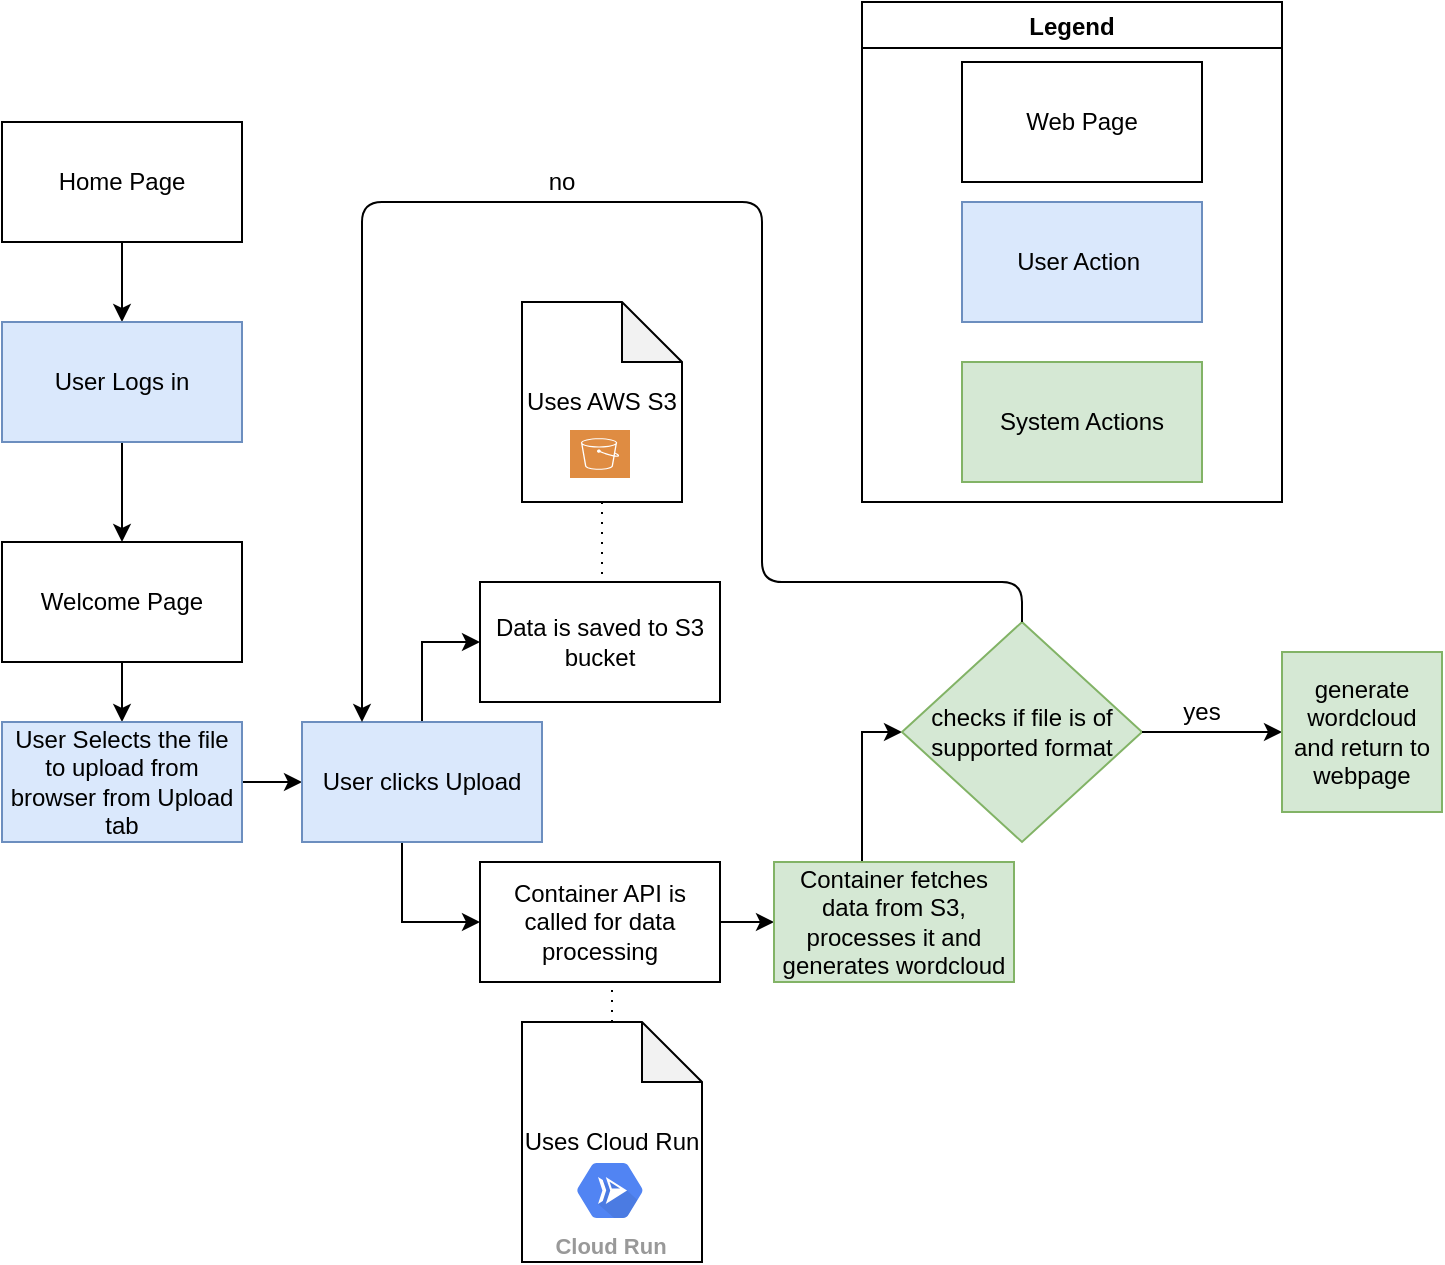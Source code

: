 <mxfile version="13.3.9" type="device"><diagram id="-uY8ORCGU5NZoAsgqFBR" name="Page-1"><mxGraphModel dx="868" dy="520" grid="1" gridSize="10" guides="1" tooltips="1" connect="1" arrows="1" fold="1" page="1" pageScale="1" pageWidth="850" pageHeight="1100" math="0" shadow="0"><root><mxCell id="0"/><mxCell id="1" parent="0"/><mxCell id="UImqx5HM29libAQ-otXr-9" value="" style="edgeStyle=orthogonalEdgeStyle;rounded=0;orthogonalLoop=1;jettySize=auto;html=1;" parent="1" source="UImqx5HM29libAQ-otXr-1" target="UImqx5HM29libAQ-otXr-2" edge="1"><mxGeometry relative="1" as="geometry"/></mxCell><mxCell id="UImqx5HM29libAQ-otXr-1" value="Home Page" style="rounded=0;whiteSpace=wrap;html=1;" parent="1" vertex="1"><mxGeometry x="120" y="100" width="120" height="60" as="geometry"/></mxCell><mxCell id="UImqx5HM29libAQ-otXr-10" value="" style="edgeStyle=orthogonalEdgeStyle;rounded=0;orthogonalLoop=1;jettySize=auto;html=1;" parent="1" source="UImqx5HM29libAQ-otXr-2" target="UImqx5HM29libAQ-otXr-3" edge="1"><mxGeometry relative="1" as="geometry"/></mxCell><mxCell id="UImqx5HM29libAQ-otXr-2" value="User Logs in" style="rounded=0;whiteSpace=wrap;html=1;fillColor=#dae8fc;strokeColor=#6c8ebf;" parent="1" vertex="1"><mxGeometry x="120" y="200" width="120" height="60" as="geometry"/></mxCell><mxCell id="UImqx5HM29libAQ-otXr-11" value="" style="edgeStyle=orthogonalEdgeStyle;rounded=0;orthogonalLoop=1;jettySize=auto;html=1;" parent="1" source="UImqx5HM29libAQ-otXr-3" target="UImqx5HM29libAQ-otXr-5" edge="1"><mxGeometry relative="1" as="geometry"/></mxCell><mxCell id="UImqx5HM29libAQ-otXr-3" value="Welcome Page" style="rounded=0;whiteSpace=wrap;html=1;" parent="1" vertex="1"><mxGeometry x="120" y="310" width="120" height="60" as="geometry"/></mxCell><mxCell id="UImqx5HM29libAQ-otXr-12" value="" style="edgeStyle=orthogonalEdgeStyle;rounded=0;orthogonalLoop=1;jettySize=auto;html=1;" parent="1" source="UImqx5HM29libAQ-otXr-5" target="UImqx5HM29libAQ-otXr-6" edge="1"><mxGeometry relative="1" as="geometry"/></mxCell><mxCell id="UImqx5HM29libAQ-otXr-5" value="User Selects the file to upload from browser from Upload tab" style="rounded=0;whiteSpace=wrap;html=1;fillColor=#dae8fc;strokeColor=#6c8ebf;" parent="1" vertex="1"><mxGeometry x="120" y="400" width="120" height="60" as="geometry"/></mxCell><mxCell id="UImqx5HM29libAQ-otXr-15" style="edgeStyle=orthogonalEdgeStyle;rounded=0;orthogonalLoop=1;jettySize=auto;html=1;entryX=0;entryY=0.5;entryDx=0;entryDy=0;" parent="1" source="UImqx5HM29libAQ-otXr-6" target="UImqx5HM29libAQ-otXr-7" edge="1"><mxGeometry relative="1" as="geometry"><Array as="points"><mxPoint x="320" y="500"/></Array></mxGeometry></mxCell><mxCell id="UImqx5HM29libAQ-otXr-16" style="edgeStyle=orthogonalEdgeStyle;rounded=0;orthogonalLoop=1;jettySize=auto;html=1;entryX=0;entryY=0.5;entryDx=0;entryDy=0;" parent="1" source="UImqx5HM29libAQ-otXr-6" target="UImqx5HM29libAQ-otXr-8" edge="1"><mxGeometry relative="1" as="geometry"><Array as="points"><mxPoint x="330" y="360"/></Array></mxGeometry></mxCell><mxCell id="UImqx5HM29libAQ-otXr-6" value="User clicks Upload" style="rounded=0;whiteSpace=wrap;html=1;fillColor=#dae8fc;strokeColor=#6c8ebf;" parent="1" vertex="1"><mxGeometry x="270" y="400" width="120" height="60" as="geometry"/></mxCell><mxCell id="UImqx5HM29libAQ-otXr-18" value="" style="edgeStyle=orthogonalEdgeStyle;rounded=0;orthogonalLoop=1;jettySize=auto;html=1;" parent="1" source="UImqx5HM29libAQ-otXr-7" target="UImqx5HM29libAQ-otXr-17" edge="1"><mxGeometry relative="1" as="geometry"/></mxCell><mxCell id="UImqx5HM29libAQ-otXr-7" value="Container API is called for data processing" style="rounded=0;whiteSpace=wrap;html=1;" parent="1" vertex="1"><mxGeometry x="359" y="470" width="120" height="60" as="geometry"/></mxCell><mxCell id="UImqx5HM29libAQ-otXr-49" value="" style="edgeStyle=orthogonalEdgeStyle;rounded=0;orthogonalLoop=1;jettySize=auto;html=1;endArrow=classic;endFill=1;" parent="1" source="UImqx5HM29libAQ-otXr-17" target="UImqx5HM29libAQ-otXr-40" edge="1"><mxGeometry relative="1" as="geometry"><Array as="points"><mxPoint x="550" y="450"/><mxPoint x="550" y="450"/></Array></mxGeometry></mxCell><mxCell id="UImqx5HM29libAQ-otXr-17" value="Container fetches data from S3, processes it and generates wordcloud" style="rounded=0;whiteSpace=wrap;html=1;fillColor=#d5e8d4;strokeColor=#82b366;" parent="1" vertex="1"><mxGeometry x="506" y="470" width="120" height="60" as="geometry"/></mxCell><mxCell id="UImqx5HM29libAQ-otXr-8" value="Data is saved to S3 bucket" style="rounded=0;whiteSpace=wrap;html=1;" parent="1" vertex="1"><mxGeometry x="359" y="330" width="120" height="60" as="geometry"/></mxCell><mxCell id="UImqx5HM29libAQ-otXr-29" value="" style="edgeStyle=orthogonalEdgeStyle;rounded=0;orthogonalLoop=1;jettySize=auto;html=1;dashed=1;dashPattern=1 4;endArrow=none;endFill=0;" parent="1" source="UImqx5HM29libAQ-otXr-26" target="UImqx5HM29libAQ-otXr-8" edge="1"><mxGeometry relative="1" as="geometry"><Array as="points"><mxPoint x="419" y="290"/><mxPoint x="419" y="290"/></Array></mxGeometry></mxCell><mxCell id="UImqx5HM29libAQ-otXr-26" value="Uses AWS S3" style="shape=note;whiteSpace=wrap;html=1;backgroundOutline=1;darkOpacity=0.05;" parent="1" vertex="1"><mxGeometry x="380" y="190" width="80" height="100" as="geometry"/></mxCell><mxCell id="UImqx5HM29libAQ-otXr-30" value="" style="pointerEvents=1;shadow=0;dashed=0;html=1;strokeColor=none;fillColor=#DF8C42;labelPosition=center;verticalLabelPosition=bottom;verticalAlign=top;align=center;outlineConnect=0;shape=mxgraph.veeam2.aws_s3;" parent="1" vertex="1"><mxGeometry x="404" y="254" width="30" height="24" as="geometry"/></mxCell><mxCell id="UImqx5HM29libAQ-otXr-34" value="" style="edgeStyle=orthogonalEdgeStyle;rounded=0;orthogonalLoop=1;jettySize=auto;html=1;dashed=1;dashPattern=1 4;endArrow=none;endFill=0;" parent="1" source="UImqx5HM29libAQ-otXr-31" target="UImqx5HM29libAQ-otXr-7" edge="1"><mxGeometry relative="1" as="geometry"/></mxCell><mxCell id="UImqx5HM29libAQ-otXr-31" value="Uses Cloud Run" style="shape=note;whiteSpace=wrap;html=1;backgroundOutline=1;darkOpacity=0.05;" parent="1" vertex="1"><mxGeometry x="380" y="550" width="90" height="120" as="geometry"/></mxCell><mxCell id="UImqx5HM29libAQ-otXr-33" value="Cloud Run" style="html=1;fillColor=#5184F3;strokeColor=none;verticalAlign=top;labelPosition=center;verticalLabelPosition=bottom;align=center;spacingTop=-6;fontSize=11;fontStyle=1;fontColor=#999999;shape=mxgraph.gcp2.hexIcon;prIcon=cloud_run" parent="1" vertex="1"><mxGeometry x="399" y="614" width="50" height="40.5" as="geometry"/></mxCell><mxCell id="UImqx5HM29libAQ-otXr-35" value="" style="group" parent="1" vertex="1" connectable="0"><mxGeometry x="550" y="40" width="210" height="250" as="geometry"/></mxCell><mxCell id="UImqx5HM29libAQ-otXr-36" value="System Actions" style="rounded=0;whiteSpace=wrap;html=1;fillColor=#d5e8d4;strokeColor=#82b366;" parent="UImqx5HM29libAQ-otXr-35" vertex="1"><mxGeometry x="50" y="180" width="120" height="60" as="geometry"/></mxCell><mxCell id="UImqx5HM29libAQ-otXr-37" value="User Action&amp;nbsp;" style="rounded=0;whiteSpace=wrap;html=1;fillColor=#dae8fc;strokeColor=#6c8ebf;" parent="UImqx5HM29libAQ-otXr-35" vertex="1"><mxGeometry x="50" y="100" width="120" height="60" as="geometry"/></mxCell><mxCell id="UImqx5HM29libAQ-otXr-38" value="Web Page" style="rounded=0;whiteSpace=wrap;html=1;" parent="UImqx5HM29libAQ-otXr-35" vertex="1"><mxGeometry x="50" y="30" width="120" height="60" as="geometry"/></mxCell><mxCell id="UImqx5HM29libAQ-otXr-39" value="Legend" style="swimlane;" parent="UImqx5HM29libAQ-otXr-35" vertex="1"><mxGeometry width="210" height="250" as="geometry"/></mxCell><mxCell id="UImqx5HM29libAQ-otXr-40" value="checks if file is of supported format" style="rhombus;whiteSpace=wrap;html=1;fillColor=#d5e8d4;strokeColor=#82b366;" parent="1" vertex="1"><mxGeometry x="570" y="350" width="120" height="110" as="geometry"/></mxCell><mxCell id="UImqx5HM29libAQ-otXr-46" value="" style="endArrow=classic;html=1;exitX=1;exitY=0.5;exitDx=0;exitDy=0;entryX=0;entryY=0.5;entryDx=0;entryDy=0;" parent="1" source="UImqx5HM29libAQ-otXr-40" target="UImqx5HM29libAQ-otXr-47" edge="1"><mxGeometry width="50" height="50" relative="1" as="geometry"><mxPoint x="750" y="460" as="sourcePoint"/><mxPoint x="750" y="405" as="targetPoint"/></mxGeometry></mxCell><mxCell id="UImqx5HM29libAQ-otXr-47" value="generate wordcloud and return to webpage" style="whiteSpace=wrap;html=1;aspect=fixed;fillColor=#d5e8d4;strokeColor=#82b366;" parent="1" vertex="1"><mxGeometry x="760" y="365" width="80" height="80" as="geometry"/></mxCell><mxCell id="UImqx5HM29libAQ-otXr-53" value="yes" style="text;html=1;strokeColor=none;fillColor=none;align=center;verticalAlign=middle;whiteSpace=wrap;rounded=0;" parent="1" vertex="1"><mxGeometry x="700" y="385" width="40" height="20" as="geometry"/></mxCell><mxCell id="UImqx5HM29libAQ-otXr-60" value="" style="endArrow=classic;html=1;entryX=0.25;entryY=0;entryDx=0;entryDy=0;exitX=0.5;exitY=0;exitDx=0;exitDy=0;" parent="1" source="UImqx5HM29libAQ-otXr-40" target="UImqx5HM29libAQ-otXr-6" edge="1"><mxGeometry width="50" height="50" relative="1" as="geometry"><mxPoint x="630" y="330" as="sourcePoint"/><mxPoint x="570" y="300" as="targetPoint"/><Array as="points"><mxPoint x="630" y="330"/><mxPoint x="500" y="330"/><mxPoint x="500" y="140"/><mxPoint x="300" y="140"/></Array></mxGeometry></mxCell><mxCell id="UImqx5HM29libAQ-otXr-61" value="no" style="text;html=1;strokeColor=none;fillColor=none;align=center;verticalAlign=middle;whiteSpace=wrap;rounded=0;" parent="1" vertex="1"><mxGeometry x="380" y="120" width="40" height="20" as="geometry"/></mxCell></root></mxGraphModel></diagram></mxfile>